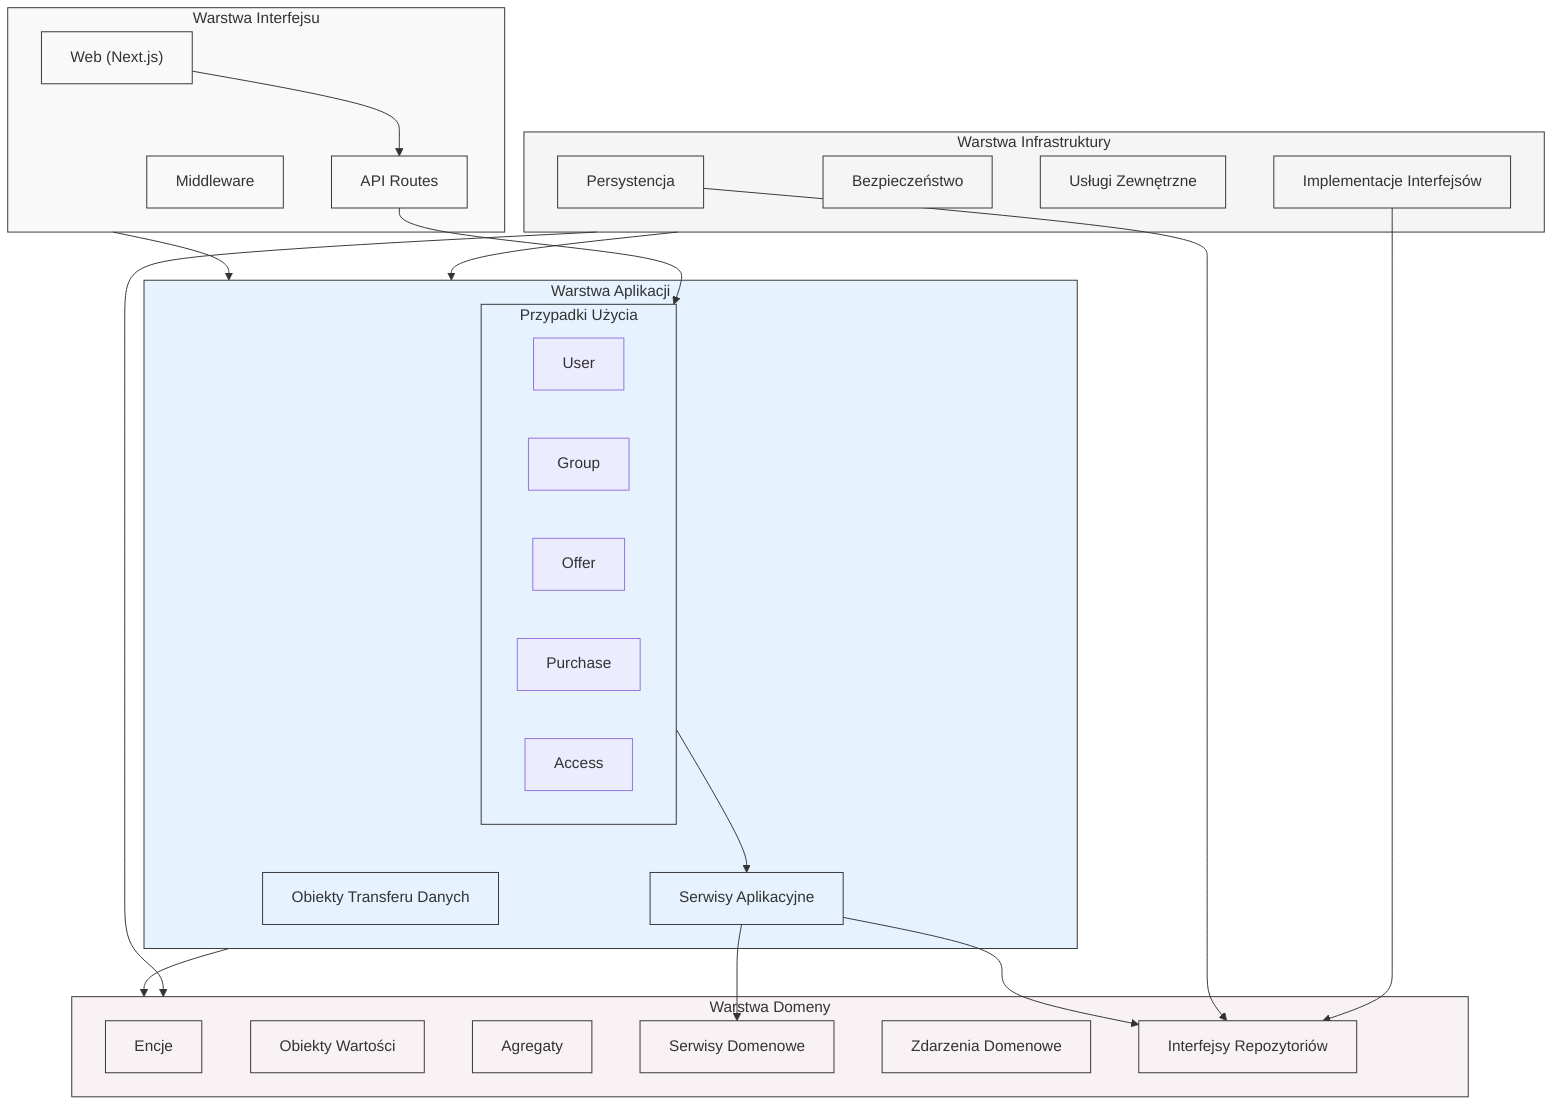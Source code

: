 flowchart TD
    subgraph Interface["Warstwa Interfejsu"]
        Web["Web (Next.js)"]
        APIRoutes["API Routes"]
        Middleware["Middleware"]
    end
    
    subgraph Application["Warstwa Aplikacji"]
        subgraph UseCases["Przypadki Użycia"]
            UserUseCases["User"]
            GroupUseCases["Group"]
            OfferUseCases["Offer"]
            PurchaseUseCases["Purchase"]
            AccessUseCases["Access"]
        end
        AppServices["Serwisy Aplikacyjne"]
        DTOs["Obiekty Transferu Danych"]
    end
    
    subgraph Domain["Warstwa Domeny"]
        Entities["Encje"]
        ValueObjects["Obiekty Wartości"]
        Aggregates["Agregaty"]
        DomainServices["Serwisy Domenowe"]
        DomainEvents["Zdarzenia Domenowe"]
        Repositories["Interfejsy Repozytoriów"]
    end
    
    subgraph Infrastructure["Warstwa Infrastruktury"]
        Persistence["Persystencja"]
        Security["Bezpieczeństwo"]
        ExternalServices["Usługi Zewnętrzne"]
        Implementations["Implementacje Interfejsów"]
    end
    
    %% Zależności między warstwami
    Interface --> Application
    Application --> Domain
    Infrastructure --> Domain
    Infrastructure --> Application
    
    %% Implementacje zależności
    Web --> APIRoutes
    APIRoutes --> UseCases
    UseCases --> AppServices
    AppServices --> Repositories
    AppServices --> DomainServices
    Persistence --> Repositories
    Implementations --> Repositories
    
    %% Style
    classDef interface fill:#f9f9f9,stroke:#333,stroke-width:1px;
    classDef application fill:#e6f3ff,stroke:#333,stroke-width:1px;
    classDef domain fill:#f9f2f4,stroke:#333,stroke-width:1px;
    classDef infrastructure fill:#f5f5f5,stroke:#333,stroke-width:1px;
    
    class Interface interface;
    class Web,APIRoutes,Middleware interface;
    
    class Application application;
    class UseCases,AppServices,DTOs application;
    
    class Domain domain;
    class Entities,ValueObjects,Aggregates,DomainServices,DomainEvents,Repositories domain;
    
    class Infrastructure infrastructure;
    class Persistence,Security,ExternalServices,Implementations infrastructure;
